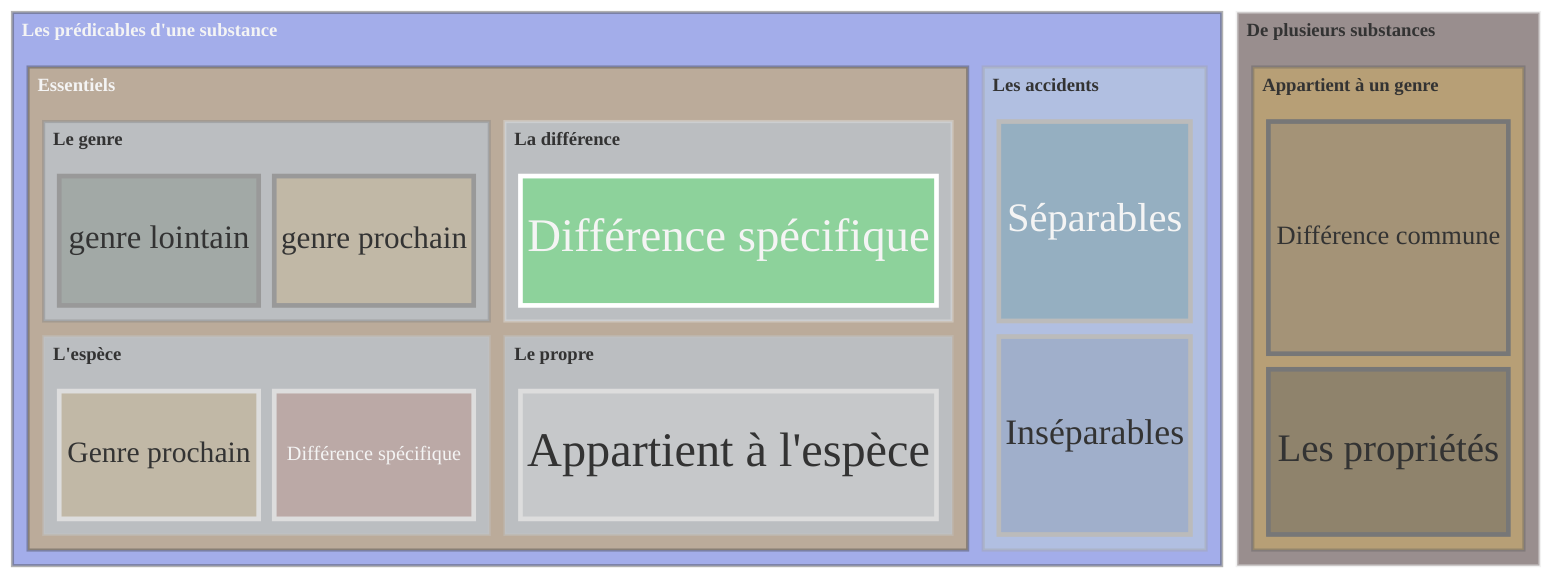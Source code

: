 ---
config:
  theme: neutral
  themeVariables:
    fontFamily: verdana
  treemap:
    showValues: false
---
treemap-beta
"Les prédicables d'une substance":::bleu
  "Essentiels":::jaune
   "Le genre":::grisclair
    "genre lointain":20:::olive
    "genre prochain":20:::jaune
   "L'espèce":::grisclair
    "Genre prochain":20:::jaune
    "Différence spécifique":20:::brique
   "La différence":::grisclair
    "Différence spécifique":40:::bleuvert
   "Le propre":::grisclair
    "Appartient à l'espèce":40
  "Les accidents":::grisclair
    "Séparables":20:::bleugris
    "Inséparables":20:::grisbleu
"De plusieurs substances":::brun
  "Appartient à un genre":::jaune
    "Différence commune":30
    "Les propriétés":22:::bleunuit

%% J'hésite sur les couleurs à utiliser
%% C'est une ébauche perfectible

%% Palette de 5 couleurs plutôt assortie en ton gris bleu et vert
classDef bleuvert fill:#2F4
classDef bleugris fill:#587
classDef grisclair fill:#BCD
classDef grisbleu fill:#789
classDef bleunuit fill:#345

%% Palette plus contrastée pour accentuer la mémorisation
classDef menthe fill:#AF9
classDef brun fill:#544
classDef jaune fill:#CA6
classDef brique fill:#B76
classDef bleu fill:#67D
classDef olive fill:#676